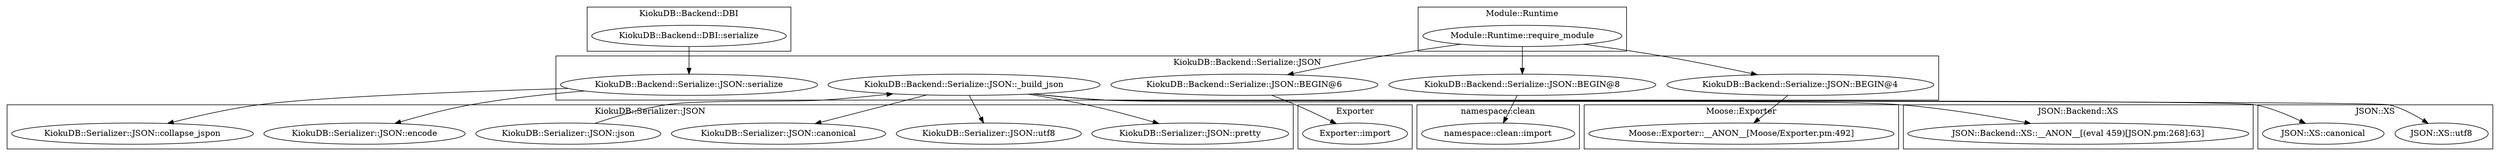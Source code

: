digraph {
graph [overlap=false]
subgraph cluster_KiokuDB_Backend_DBI {
	label="KiokuDB::Backend::DBI";
	"KiokuDB::Backend::DBI::serialize";
}
subgraph cluster_namespace_clean {
	label="namespace::clean";
	"namespace::clean::import";
}
subgraph cluster_Module_Runtime {
	label="Module::Runtime";
	"Module::Runtime::require_module";
}
subgraph cluster_Exporter {
	label="Exporter";
	"Exporter::import";
}
subgraph cluster_KiokuDB_Serializer_JSON {
	label="KiokuDB::Serializer::JSON";
	"KiokuDB::Serializer::JSON::encode";
	"KiokuDB::Serializer::JSON::pretty";
	"KiokuDB::Serializer::JSON::utf8";
	"KiokuDB::Serializer::JSON::collapse_jspon";
	"KiokuDB::Serializer::JSON::canonical";
	"KiokuDB::Serializer::JSON::json";
}
subgraph cluster_JSON_Backend_XS {
	label="JSON::Backend::XS";
	"JSON::Backend::XS::__ANON__[(eval 459)[JSON.pm:268]:63]";
}
subgraph cluster_JSON_XS {
	label="JSON::XS";
	"JSON::XS::utf8";
	"JSON::XS::canonical";
}
subgraph cluster_KiokuDB_Backend_Serialize_JSON {
	label="KiokuDB::Backend::Serialize::JSON";
	"KiokuDB::Backend::Serialize::JSON::BEGIN@6";
	"KiokuDB::Backend::Serialize::JSON::BEGIN@8";
	"KiokuDB::Backend::Serialize::JSON::serialize";
	"KiokuDB::Backend::Serialize::JSON::BEGIN@4";
	"KiokuDB::Backend::Serialize::JSON::_build_json";
}
subgraph cluster_Moose_Exporter {
	label="Moose::Exporter";
	"Moose::Exporter::__ANON__[Moose/Exporter.pm:492]";
}
"KiokuDB::Backend::Serialize::JSON::_build_json" -> "JSON::XS::utf8";
"KiokuDB::Backend::Serialize::JSON::_build_json" -> "JSON::XS::canonical";
"KiokuDB::Backend::Serialize::JSON::_build_json" -> "JSON::Backend::XS::__ANON__[(eval 459)[JSON.pm:268]:63]";
"KiokuDB::Backend::DBI::serialize" -> "KiokuDB::Backend::Serialize::JSON::serialize";
"Module::Runtime::require_module" -> "KiokuDB::Backend::Serialize::JSON::BEGIN@6";
"KiokuDB::Backend::Serialize::JSON::BEGIN@8" -> "namespace::clean::import";
"KiokuDB::Backend::Serialize::JSON::_build_json" -> "KiokuDB::Serializer::JSON::canonical";
"KiokuDB::Backend::Serialize::JSON::BEGIN@4" -> "Moose::Exporter::__ANON__[Moose/Exporter.pm:492]";
"KiokuDB::Backend::Serialize::JSON::serialize" -> "KiokuDB::Serializer::JSON::collapse_jspon";
"KiokuDB::Backend::Serialize::JSON::BEGIN@6" -> "Exporter::import";
"KiokuDB::Backend::Serialize::JSON::_build_json" -> "KiokuDB::Serializer::JSON::utf8";
"KiokuDB::Serializer::JSON::json" -> "KiokuDB::Backend::Serialize::JSON::_build_json";
"KiokuDB::Backend::Serialize::JSON::_build_json" -> "KiokuDB::Serializer::JSON::pretty";
"Module::Runtime::require_module" -> "KiokuDB::Backend::Serialize::JSON::BEGIN@4";
"KiokuDB::Backend::Serialize::JSON::serialize" -> "KiokuDB::Serializer::JSON::encode";
"Module::Runtime::require_module" -> "KiokuDB::Backend::Serialize::JSON::BEGIN@8";
}
